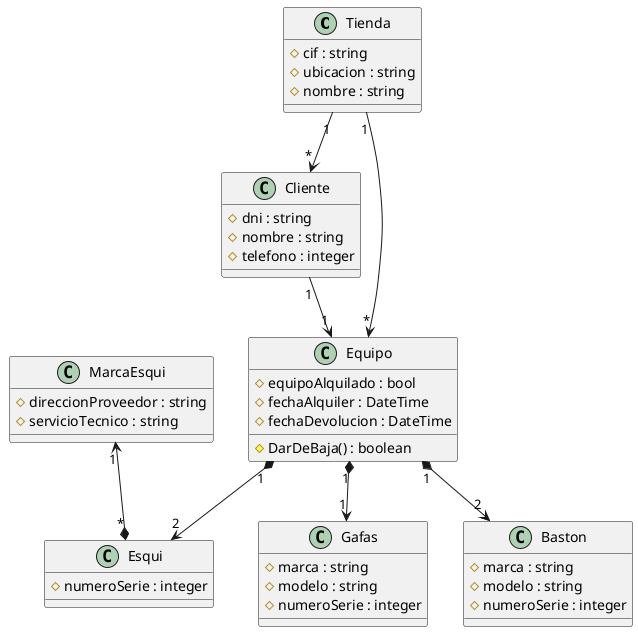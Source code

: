 @startuml Act3-IreneSanchez

class Tienda{
    #cif : string
    #ubicacion : string
    #nombre : string
}

class Cliente{
    # dni : string
    # nombre : string
    # telefono : integer
}

class Equipo{
    # equipoAlquilado : bool
    # fechaAlquiler : DateTime
    # fechaDevolucion : DateTime
    # DarDeBaja() : boolean
}

class Esqui{
    # numeroSerie : integer
}

class Gafas{
    # marca : string
    # modelo : string
    # numeroSerie : integer
}

class Baston{
    # marca : string
    # modelo : string
    # numeroSerie : integer
}

class MarcaEsqui{
    # direccionProveedor : string
    # servicioTecnico : string
}

Tienda "1" --> "*" Equipo
Tienda "1" --> "*" Cliente
Cliente "1" --> "1" Equipo
Equipo "1" *--> "2" Esqui
Equipo "1" *--> "1" Gafas
Equipo "1" *--> "2" Baston
MarcaEsqui "1" <--* "*" Esqui

@enduml
